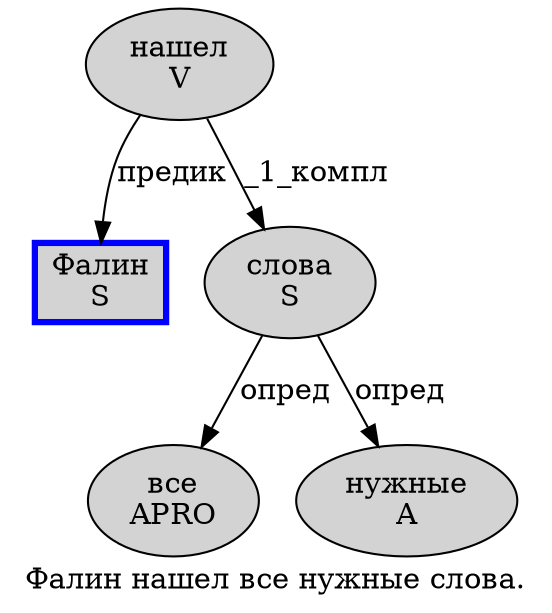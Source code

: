 digraph SENTENCE_976 {
	graph [label="Фалин нашел все нужные слова."]
	node [style=filled]
		0 [label="Фалин
S" color=blue fillcolor=lightgray penwidth=3 shape=box]
		1 [label="нашел
V" color="" fillcolor=lightgray penwidth=1 shape=ellipse]
		2 [label="все
APRO" color="" fillcolor=lightgray penwidth=1 shape=ellipse]
		3 [label="нужные
A" color="" fillcolor=lightgray penwidth=1 shape=ellipse]
		4 [label="слова
S" color="" fillcolor=lightgray penwidth=1 shape=ellipse]
			1 -> 0 [label="предик"]
			1 -> 4 [label="_1_компл"]
			4 -> 2 [label="опред"]
			4 -> 3 [label="опред"]
}